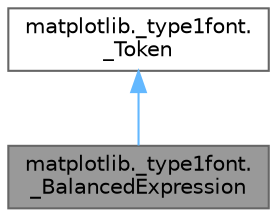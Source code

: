 digraph "matplotlib._type1font._BalancedExpression"
{
 // LATEX_PDF_SIZE
  bgcolor="transparent";
  edge [fontname=Helvetica,fontsize=10,labelfontname=Helvetica,labelfontsize=10];
  node [fontname=Helvetica,fontsize=10,shape=box,height=0.2,width=0.4];
  Node1 [id="Node000001",label="matplotlib._type1font.\l_BalancedExpression",height=0.2,width=0.4,color="gray40", fillcolor="grey60", style="filled", fontcolor="black",tooltip=" "];
  Node2 -> Node1 [id="edge1_Node000001_Node000002",dir="back",color="steelblue1",style="solid",tooltip=" "];
  Node2 [id="Node000002",label="matplotlib._type1font.\l_Token",height=0.2,width=0.4,color="gray40", fillcolor="white", style="filled",URL="$dc/d3b/classmatplotlib_1_1__type1font_1_1__Token.html",tooltip=" "];
}
